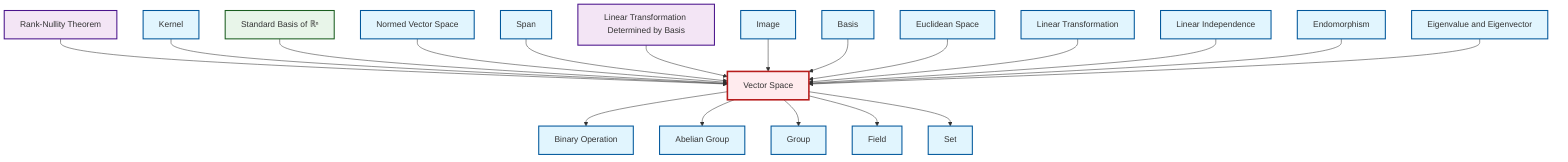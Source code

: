 graph TD
    classDef definition fill:#e1f5fe,stroke:#01579b,stroke-width:2px
    classDef theorem fill:#f3e5f5,stroke:#4a148c,stroke-width:2px
    classDef axiom fill:#fff3e0,stroke:#e65100,stroke-width:2px
    classDef example fill:#e8f5e9,stroke:#1b5e20,stroke-width:2px
    classDef current fill:#ffebee,stroke:#b71c1c,stroke-width:3px
    def-image["Image"]:::definition
    def-abelian-group["Abelian Group"]:::definition
    def-span["Span"]:::definition
    def-linear-transformation["Linear Transformation"]:::definition
    thm-rank-nullity["Rank-Nullity Theorem"]:::theorem
    def-endomorphism["Endomorphism"]:::definition
    def-euclidean-space["Euclidean Space"]:::definition
    def-group["Group"]:::definition
    def-vector-space["Vector Space"]:::definition
    def-eigenvalue-eigenvector["Eigenvalue and Eigenvector"]:::definition
    def-set["Set"]:::definition
    ex-standard-basis-rn["Standard Basis of ℝⁿ"]:::example
    def-linear-independence["Linear Independence"]:::definition
    def-field["Field"]:::definition
    def-binary-operation["Binary Operation"]:::definition
    thm-linear-transformation-basis["Linear Transformation Determined by Basis"]:::theorem
    def-kernel["Kernel"]:::definition
    def-basis["Basis"]:::definition
    def-normed-vector-space["Normed Vector Space"]:::definition
    thm-rank-nullity --> def-vector-space
    def-kernel --> def-vector-space
    ex-standard-basis-rn --> def-vector-space
    def-vector-space --> def-binary-operation
    def-normed-vector-space --> def-vector-space
    def-vector-space --> def-abelian-group
    def-vector-space --> def-group
    def-span --> def-vector-space
    thm-linear-transformation-basis --> def-vector-space
    def-image --> def-vector-space
    def-vector-space --> def-field
    def-basis --> def-vector-space
    def-euclidean-space --> def-vector-space
    def-vector-space --> def-set
    def-linear-transformation --> def-vector-space
    def-linear-independence --> def-vector-space
    def-endomorphism --> def-vector-space
    def-eigenvalue-eigenvector --> def-vector-space
    class def-vector-space current
